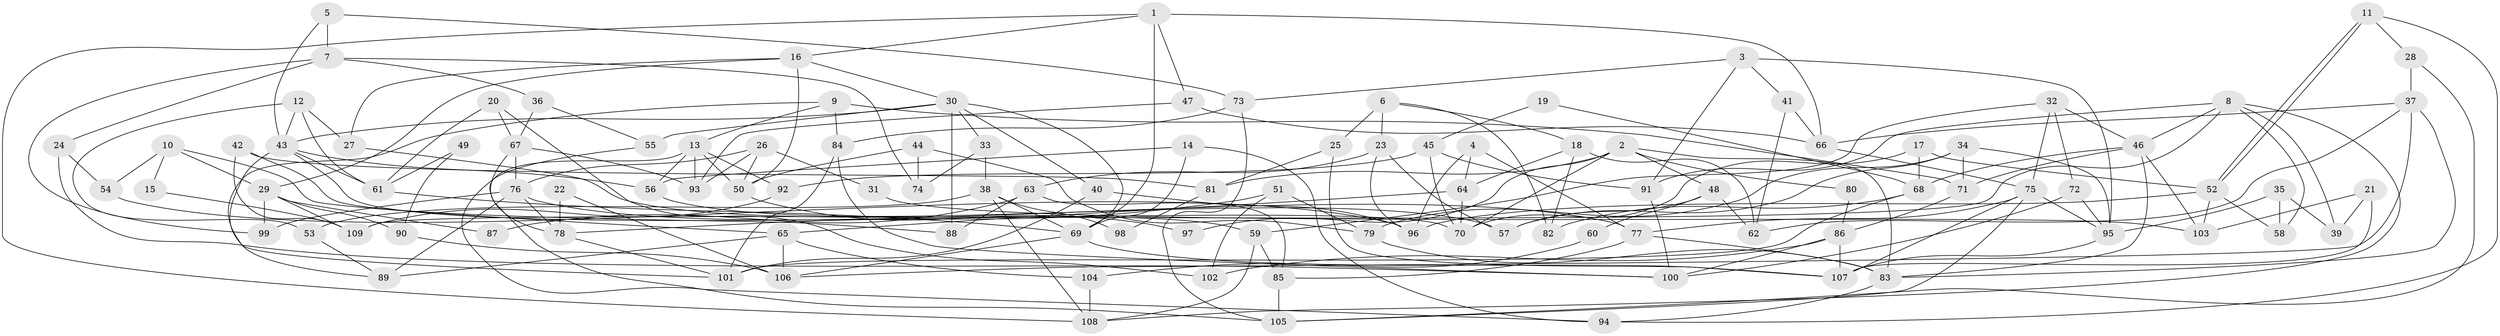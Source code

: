 // Generated by graph-tools (version 1.1) at 2025/26/03/09/25 03:26:12]
// undirected, 109 vertices, 218 edges
graph export_dot {
graph [start="1"]
  node [color=gray90,style=filled];
  1;
  2;
  3;
  4;
  5;
  6;
  7;
  8;
  9;
  10;
  11;
  12;
  13;
  14;
  15;
  16;
  17;
  18;
  19;
  20;
  21;
  22;
  23;
  24;
  25;
  26;
  27;
  28;
  29;
  30;
  31;
  32;
  33;
  34;
  35;
  36;
  37;
  38;
  39;
  40;
  41;
  42;
  43;
  44;
  45;
  46;
  47;
  48;
  49;
  50;
  51;
  52;
  53;
  54;
  55;
  56;
  57;
  58;
  59;
  60;
  61;
  62;
  63;
  64;
  65;
  66;
  67;
  68;
  69;
  70;
  71;
  72;
  73;
  74;
  75;
  76;
  77;
  78;
  79;
  80;
  81;
  82;
  83;
  84;
  85;
  86;
  87;
  88;
  89;
  90;
  91;
  92;
  93;
  94;
  95;
  96;
  97;
  98;
  99;
  100;
  101;
  102;
  103;
  104;
  105;
  106;
  107;
  108;
  109;
  1 -- 69;
  1 -- 108;
  1 -- 16;
  1 -- 47;
  1 -- 66;
  2 -- 83;
  2 -- 81;
  2 -- 48;
  2 -- 70;
  2 -- 80;
  2 -- 97;
  3 -- 41;
  3 -- 73;
  3 -- 91;
  3 -- 95;
  4 -- 64;
  4 -- 77;
  4 -- 96;
  5 -- 7;
  5 -- 43;
  5 -- 73;
  6 -- 23;
  6 -- 18;
  6 -- 25;
  6 -- 82;
  7 -- 74;
  7 -- 24;
  7 -- 36;
  7 -- 99;
  8 -- 108;
  8 -- 46;
  8 -- 39;
  8 -- 58;
  8 -- 91;
  8 -- 109;
  9 -- 13;
  9 -- 84;
  9 -- 71;
  9 -- 89;
  10 -- 65;
  10 -- 29;
  10 -- 15;
  10 -- 54;
  11 -- 52;
  11 -- 52;
  11 -- 28;
  11 -- 94;
  12 -- 61;
  12 -- 43;
  12 -- 27;
  12 -- 53;
  13 -- 105;
  13 -- 93;
  13 -- 50;
  13 -- 56;
  13 -- 92;
  14 -- 56;
  14 -- 94;
  14 -- 69;
  15 -- 109;
  16 -- 50;
  16 -- 27;
  16 -- 29;
  16 -- 30;
  17 -- 70;
  17 -- 52;
  17 -- 68;
  18 -- 62;
  18 -- 64;
  18 -- 82;
  19 -- 68;
  19 -- 45;
  20 -- 67;
  20 -- 61;
  20 -- 102;
  21 -- 107;
  21 -- 39;
  21 -- 103;
  22 -- 106;
  22 -- 78;
  23 -- 57;
  23 -- 96;
  23 -- 63;
  24 -- 100;
  24 -- 54;
  25 -- 107;
  25 -- 81;
  26 -- 93;
  26 -- 76;
  26 -- 31;
  26 -- 50;
  27 -- 59;
  28 -- 105;
  28 -- 37;
  29 -- 109;
  29 -- 87;
  29 -- 90;
  29 -- 99;
  30 -- 69;
  30 -- 33;
  30 -- 40;
  30 -- 43;
  30 -- 55;
  30 -- 88;
  31 -- 103;
  32 -- 75;
  32 -- 46;
  32 -- 59;
  32 -- 72;
  33 -- 38;
  33 -- 74;
  34 -- 95;
  34 -- 79;
  34 -- 57;
  34 -- 71;
  35 -- 58;
  35 -- 95;
  35 -- 39;
  36 -- 55;
  36 -- 67;
  37 -- 83;
  37 -- 66;
  37 -- 62;
  37 -- 106;
  38 -- 69;
  38 -- 53;
  38 -- 98;
  38 -- 108;
  40 -- 96;
  40 -- 101;
  41 -- 62;
  41 -- 66;
  42 -- 109;
  42 -- 88;
  42 -- 81;
  43 -- 101;
  43 -- 56;
  43 -- 61;
  43 -- 70;
  44 -- 79;
  44 -- 50;
  44 -- 74;
  45 -- 70;
  45 -- 91;
  45 -- 92;
  46 -- 68;
  46 -- 71;
  46 -- 83;
  46 -- 103;
  47 -- 66;
  47 -- 93;
  48 -- 57;
  48 -- 60;
  48 -- 62;
  49 -- 90;
  49 -- 61;
  50 -- 97;
  51 -- 78;
  51 -- 102;
  51 -- 79;
  52 -- 103;
  52 -- 58;
  52 -- 96;
  53 -- 89;
  54 -- 96;
  55 -- 94;
  56 -- 57;
  59 -- 85;
  59 -- 108;
  60 -- 104;
  61 -- 69;
  63 -- 85;
  63 -- 87;
  63 -- 88;
  64 -- 70;
  64 -- 65;
  65 -- 89;
  65 -- 106;
  65 -- 104;
  66 -- 75;
  67 -- 76;
  67 -- 78;
  67 -- 93;
  68 -- 82;
  68 -- 101;
  69 -- 107;
  69 -- 106;
  71 -- 86;
  72 -- 100;
  72 -- 95;
  73 -- 84;
  73 -- 105;
  75 -- 105;
  75 -- 95;
  75 -- 77;
  75 -- 107;
  76 -- 99;
  76 -- 78;
  76 -- 77;
  76 -- 89;
  77 -- 83;
  77 -- 85;
  78 -- 101;
  79 -- 83;
  80 -- 86;
  81 -- 98;
  83 -- 94;
  84 -- 101;
  84 -- 100;
  85 -- 105;
  86 -- 107;
  86 -- 100;
  86 -- 102;
  90 -- 106;
  91 -- 100;
  92 -- 109;
  95 -- 107;
  104 -- 108;
}
